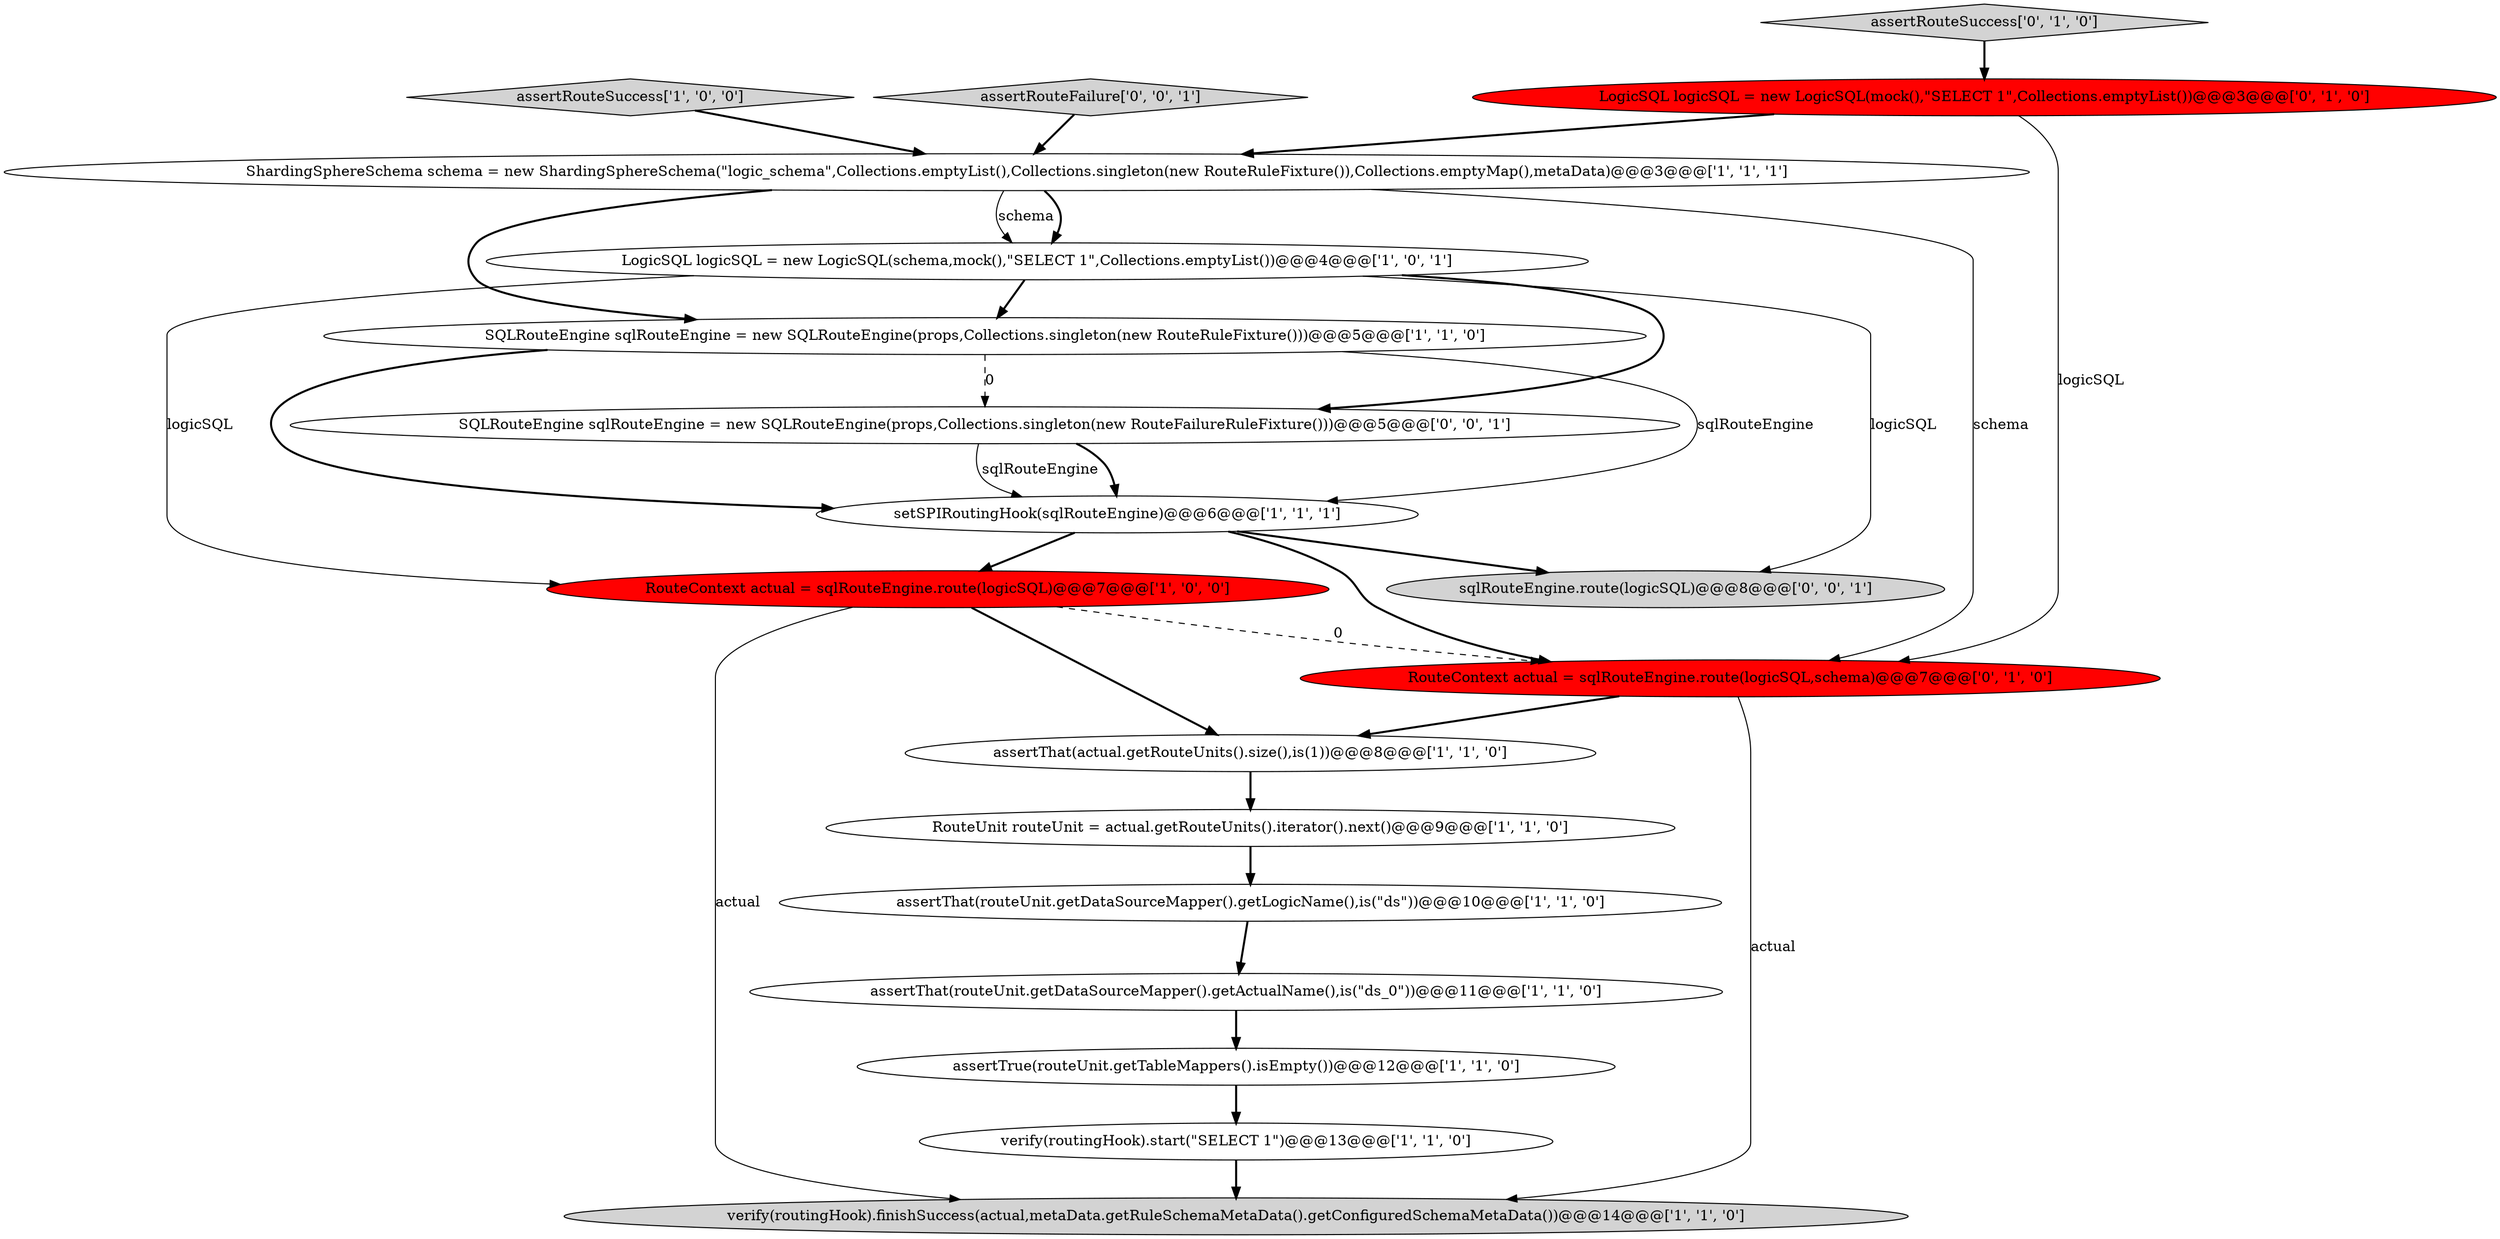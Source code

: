 digraph {
15 [style = filled, label = "RouteContext actual = sqlRouteEngine.route(logicSQL,schema)@@@7@@@['0', '1', '0']", fillcolor = red, shape = ellipse image = "AAA1AAABBB2BBB"];
13 [style = filled, label = "assertRouteSuccess['0', '1', '0']", fillcolor = lightgray, shape = diamond image = "AAA0AAABBB2BBB"];
9 [style = filled, label = "RouteContext actual = sqlRouteEngine.route(logicSQL)@@@7@@@['1', '0', '0']", fillcolor = red, shape = ellipse image = "AAA1AAABBB1BBB"];
10 [style = filled, label = "assertThat(actual.getRouteUnits().size(),is(1))@@@8@@@['1', '1', '0']", fillcolor = white, shape = ellipse image = "AAA0AAABBB1BBB"];
12 [style = filled, label = "assertRouteSuccess['1', '0', '0']", fillcolor = lightgray, shape = diamond image = "AAA0AAABBB1BBB"];
6 [style = filled, label = "assertTrue(routeUnit.getTableMappers().isEmpty())@@@12@@@['1', '1', '0']", fillcolor = white, shape = ellipse image = "AAA0AAABBB1BBB"];
8 [style = filled, label = "SQLRouteEngine sqlRouteEngine = new SQLRouteEngine(props,Collections.singleton(new RouteRuleFixture()))@@@5@@@['1', '1', '0']", fillcolor = white, shape = ellipse image = "AAA0AAABBB1BBB"];
11 [style = filled, label = "RouteUnit routeUnit = actual.getRouteUnits().iterator().next()@@@9@@@['1', '1', '0']", fillcolor = white, shape = ellipse image = "AAA0AAABBB1BBB"];
4 [style = filled, label = "ShardingSphereSchema schema = new ShardingSphereSchema(\"logic_schema\",Collections.emptyList(),Collections.singleton(new RouteRuleFixture()),Collections.emptyMap(),metaData)@@@3@@@['1', '1', '1']", fillcolor = white, shape = ellipse image = "AAA0AAABBB1BBB"];
14 [style = filled, label = "LogicSQL logicSQL = new LogicSQL(mock(),\"SELECT 1\",Collections.emptyList())@@@3@@@['0', '1', '0']", fillcolor = red, shape = ellipse image = "AAA1AAABBB2BBB"];
3 [style = filled, label = "assertThat(routeUnit.getDataSourceMapper().getActualName(),is(\"ds_0\"))@@@11@@@['1', '1', '0']", fillcolor = white, shape = ellipse image = "AAA0AAABBB1BBB"];
5 [style = filled, label = "setSPIRoutingHook(sqlRouteEngine)@@@6@@@['1', '1', '1']", fillcolor = white, shape = ellipse image = "AAA0AAABBB1BBB"];
18 [style = filled, label = "SQLRouteEngine sqlRouteEngine = new SQLRouteEngine(props,Collections.singleton(new RouteFailureRuleFixture()))@@@5@@@['0', '0', '1']", fillcolor = white, shape = ellipse image = "AAA0AAABBB3BBB"];
2 [style = filled, label = "assertThat(routeUnit.getDataSourceMapper().getLogicName(),is(\"ds\"))@@@10@@@['1', '1', '0']", fillcolor = white, shape = ellipse image = "AAA0AAABBB1BBB"];
7 [style = filled, label = "verify(routingHook).start(\"SELECT 1\")@@@13@@@['1', '1', '0']", fillcolor = white, shape = ellipse image = "AAA0AAABBB1BBB"];
17 [style = filled, label = "assertRouteFailure['0', '0', '1']", fillcolor = lightgray, shape = diamond image = "AAA0AAABBB3BBB"];
16 [style = filled, label = "sqlRouteEngine.route(logicSQL)@@@8@@@['0', '0', '1']", fillcolor = lightgray, shape = ellipse image = "AAA0AAABBB3BBB"];
1 [style = filled, label = "verify(routingHook).finishSuccess(actual,metaData.getRuleSchemaMetaData().getConfiguredSchemaMetaData())@@@14@@@['1', '1', '0']", fillcolor = lightgray, shape = ellipse image = "AAA0AAABBB1BBB"];
0 [style = filled, label = "LogicSQL logicSQL = new LogicSQL(schema,mock(),\"SELECT 1\",Collections.emptyList())@@@4@@@['1', '0', '1']", fillcolor = white, shape = ellipse image = "AAA0AAABBB1BBB"];
9->1 [style = solid, label="actual"];
15->10 [style = bold, label=""];
7->1 [style = bold, label=""];
5->9 [style = bold, label=""];
4->15 [style = solid, label="schema"];
2->3 [style = bold, label=""];
5->15 [style = bold, label=""];
3->6 [style = bold, label=""];
9->10 [style = bold, label=""];
0->16 [style = solid, label="logicSQL"];
15->1 [style = solid, label="actual"];
11->2 [style = bold, label=""];
4->0 [style = bold, label=""];
5->16 [style = bold, label=""];
8->5 [style = bold, label=""];
12->4 [style = bold, label=""];
18->5 [style = bold, label=""];
0->8 [style = bold, label=""];
8->5 [style = solid, label="sqlRouteEngine"];
18->5 [style = solid, label="sqlRouteEngine"];
4->0 [style = solid, label="schema"];
4->8 [style = bold, label=""];
0->18 [style = bold, label=""];
8->18 [style = dashed, label="0"];
14->15 [style = solid, label="logicSQL"];
6->7 [style = bold, label=""];
13->14 [style = bold, label=""];
17->4 [style = bold, label=""];
0->9 [style = solid, label="logicSQL"];
9->15 [style = dashed, label="0"];
14->4 [style = bold, label=""];
10->11 [style = bold, label=""];
}
